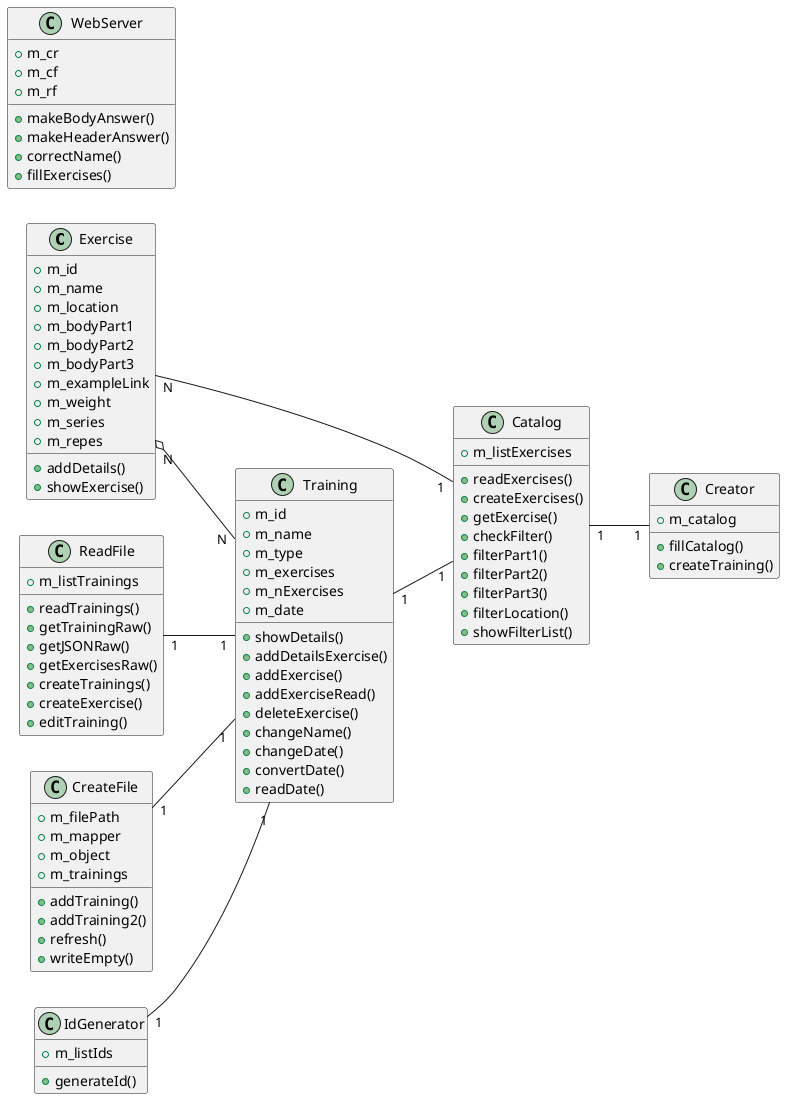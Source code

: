 @startuml
left to right direction
class Exercise {
+m_id
+m_name
+m_location
+m_bodyPart1
+m_bodyPart2
+m_bodyPart3
+m_exampleLink
+m_weight
+m_series
+m_repes

+addDetails()
+showExercise()
}

class Training{
+m_id
+m_name
+m_type
+m_exercises
+m_nExercises
+m_date

+showDetails()
+addDetailsExercise()
+addExercise()
+addExerciseRead()
+deleteExercise()
+changeName()
+changeDate()
+convertDate()
+readDate()
}

class ReadFile{
+m_listTrainings

+readTrainings()
+getTrainingRaw()
+getJSONRaw()
+getExercisesRaw()
+createTrainings()
+createExercise()
+editTraining()
}

class CreateFile{
+m_filePath
+m_mapper
+m_object
+m_trainings
+addTraining()
+addTraining2()
+refresh()
+writeEmpty()
}

class Creator{
+m_catalog

+fillCatalog()
+createTraining()
}

class Catalog{
+m_listExercises

+readExercises()
+createExercises()
+getExercise()
+checkFilter()
+filterPart1()
+filterPart2()
+filterPart3()
+filterLocation()
+showFilterList()
}

class IdGenerator{
+m_listIds
+generateId()
}

class WebServer{
+m_cr
+m_cf
+m_rf
+makeBodyAnswer()
+makeHeaderAnswer()
+correctName()
+fillExercises()
}

Exercise "N" o-- "N" Training
Catalog "1" -- "1" Creator
Catalog "1" -- "N" Exercise
Training "1" -- "1" Catalog
ReadFile "1" -- "1" Training
IdGenerator "1" -- "1" Training
CreateFile "1" -- "1" Training
@enduml
